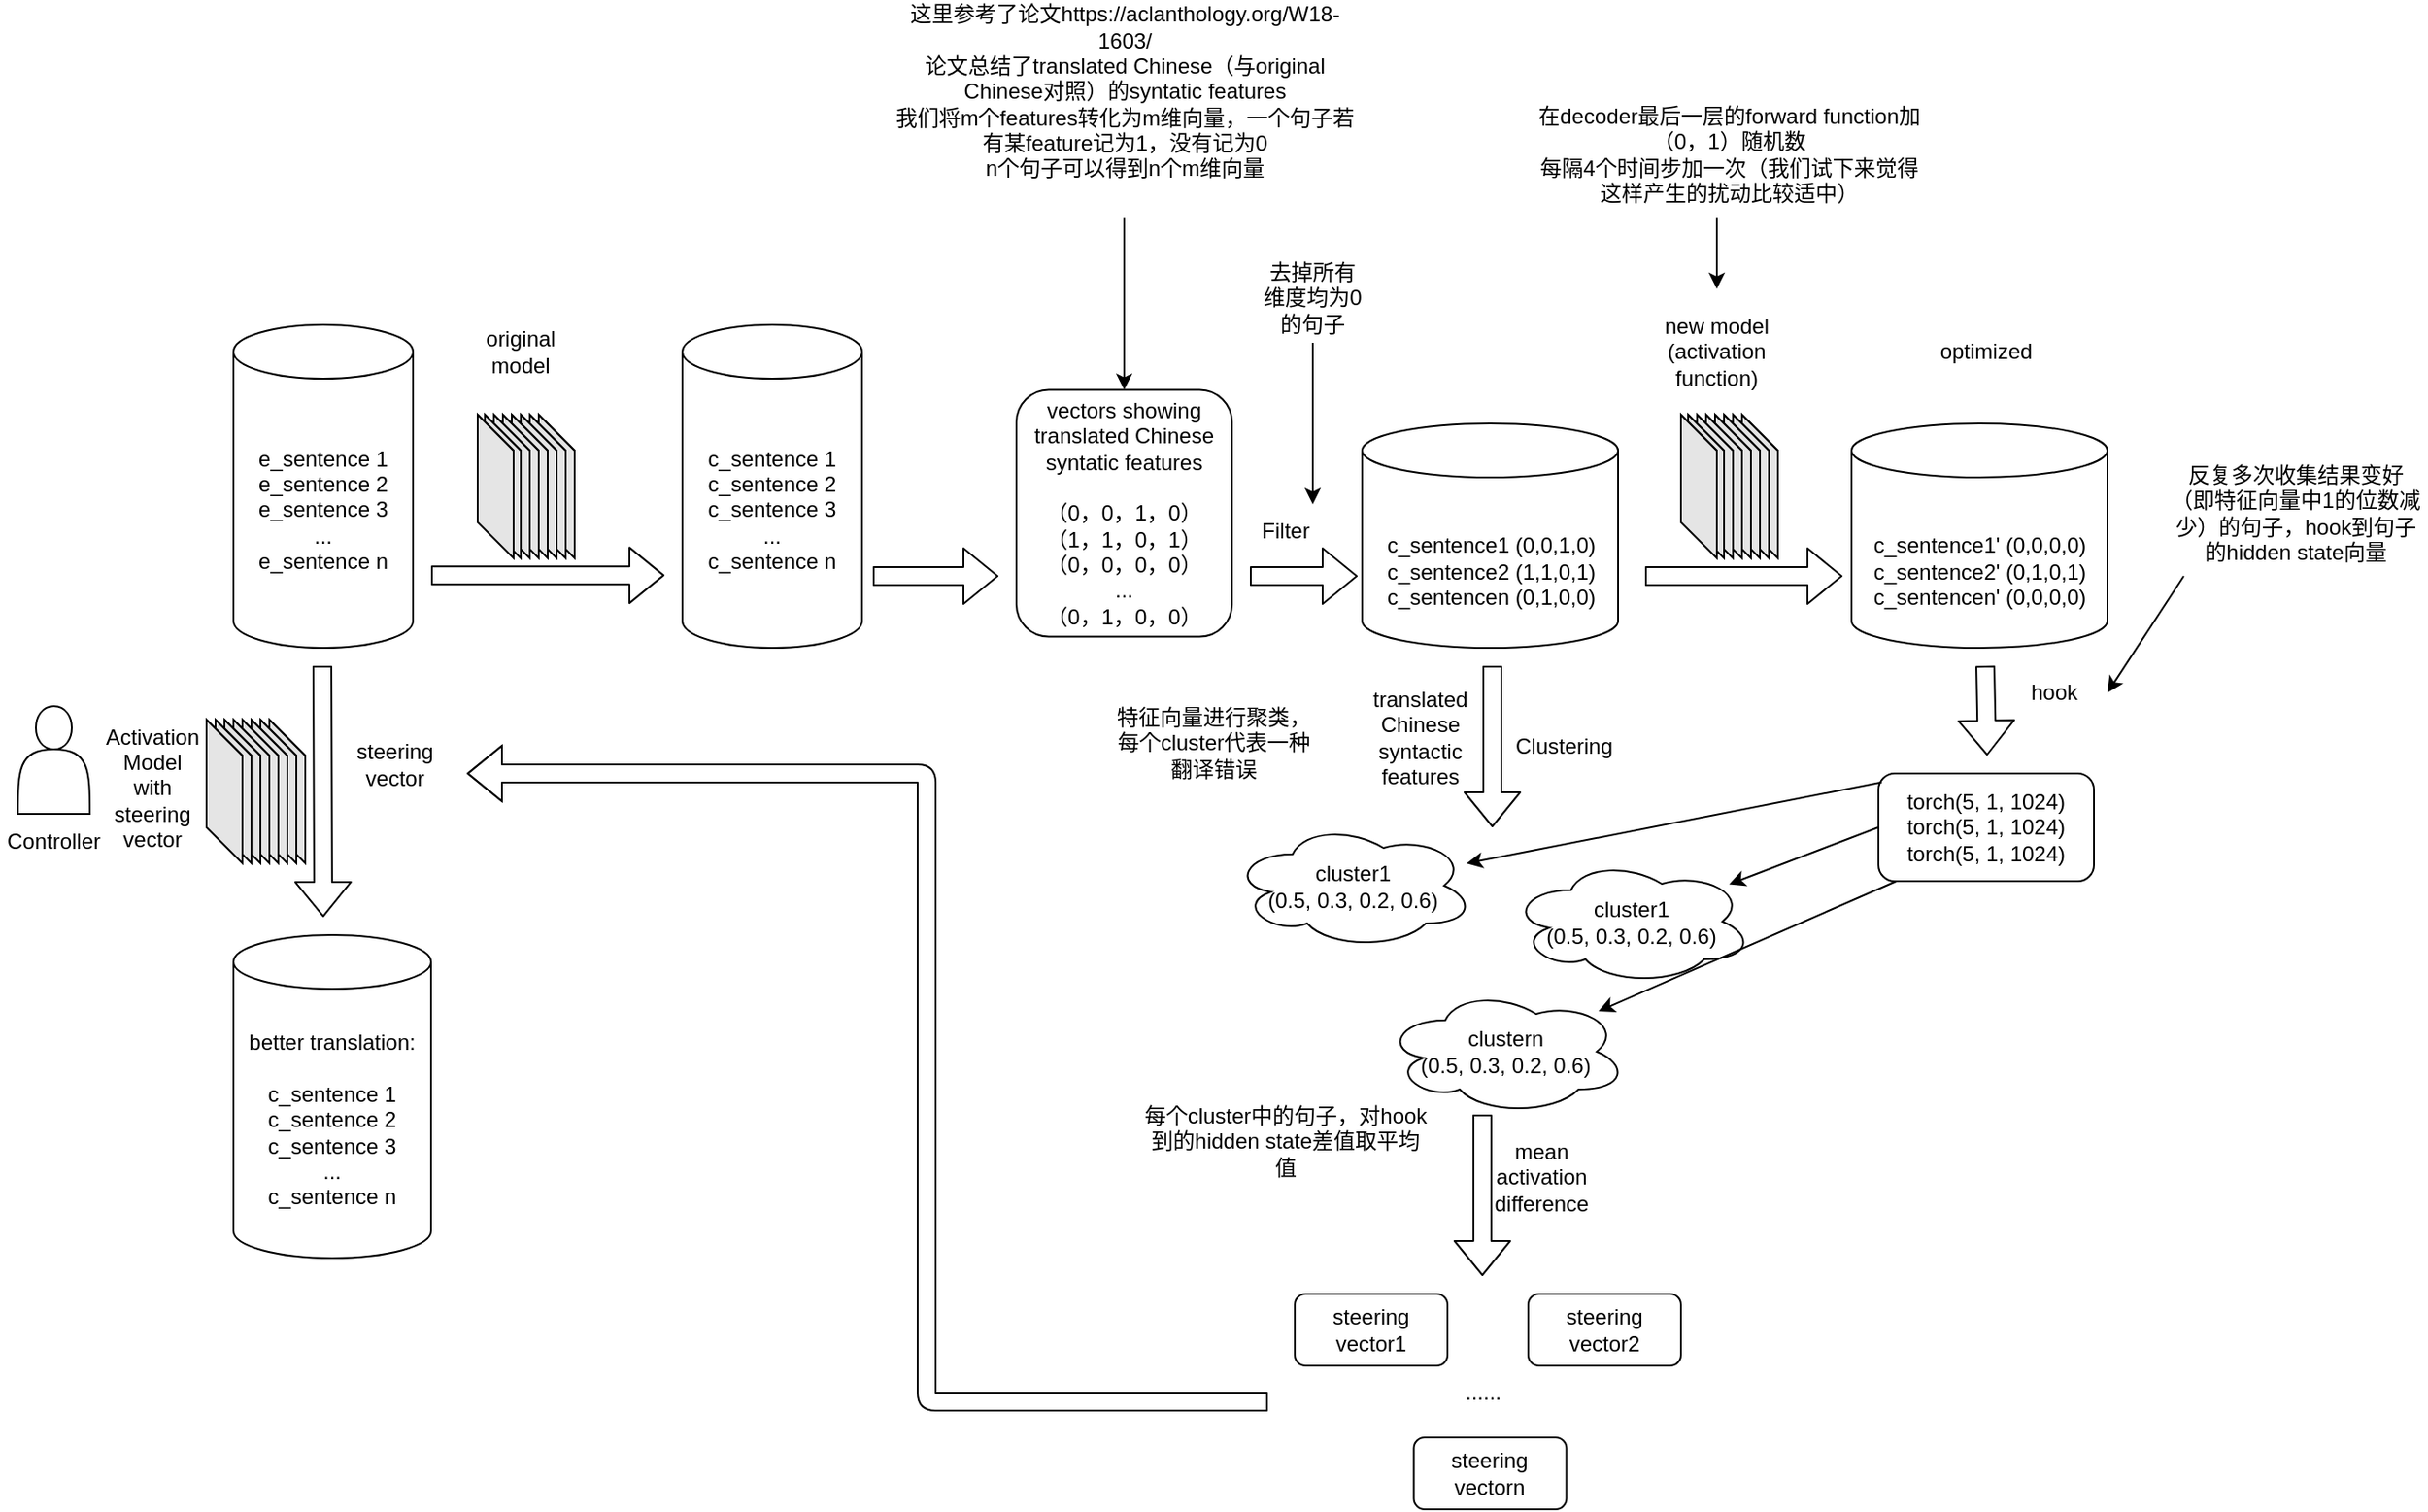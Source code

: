 <mxfile>
    <diagram id="MNLX_EEWJzS8F8YmH2SB" name="Page-1">
        <mxGraphModel dx="857" dy="476" grid="1" gridSize="10" guides="1" tooltips="1" connect="1" arrows="1" fold="1" page="1" pageScale="1" pageWidth="850" pageHeight="1100" background="none" math="0" shadow="0">
            <root>
                <mxCell id="0"/>
                <mxCell id="1" parent="0"/>
                <mxCell id="2" value="e_sentence 1&lt;br&gt;e_sentence 2&lt;br&gt;e_sentence 3&lt;br&gt;...&lt;br&gt;e_sentence n" style="shape=cylinder3;whiteSpace=wrap;html=1;boundedLbl=1;backgroundOutline=1;size=15;" parent="1" vertex="1">
                    <mxGeometry x="134" y="270" width="100" height="180" as="geometry"/>
                </mxCell>
                <mxCell id="3" value="" style="shape=flexArrow;endArrow=classic;html=1;" parent="1" edge="1">
                    <mxGeometry width="50" height="50" relative="1" as="geometry">
                        <mxPoint x="244" y="409.57" as="sourcePoint"/>
                        <mxPoint x="374" y="409.57" as="targetPoint"/>
                    </mxGeometry>
                </mxCell>
                <mxCell id="13" value="original model" style="text;html=1;strokeColor=none;fillColor=none;align=center;verticalAlign=middle;whiteSpace=wrap;rounded=0;" parent="1" vertex="1">
                    <mxGeometry x="264" y="250" width="60" height="70" as="geometry"/>
                </mxCell>
                <mxCell id="18" value="c_sentence 1&lt;br&gt;c_sentence 2&lt;br&gt;c_sentence 3&lt;br&gt;...&lt;br&gt;c_sentence n" style="shape=cylinder3;whiteSpace=wrap;html=1;boundedLbl=1;backgroundOutline=1;size=15;" parent="1" vertex="1">
                    <mxGeometry x="384" y="270" width="100" height="180" as="geometry"/>
                </mxCell>
                <mxCell id="20" value="" style="shape=flexArrow;endArrow=classic;html=1;" parent="1" edge="1">
                    <mxGeometry width="50" height="50" relative="1" as="geometry">
                        <mxPoint x="700" y="410.0" as="sourcePoint"/>
                        <mxPoint x="760" y="410" as="targetPoint"/>
                    </mxGeometry>
                </mxCell>
                <mxCell id="22" value="Filter" style="text;html=1;strokeColor=none;fillColor=none;align=center;verticalAlign=middle;whiteSpace=wrap;rounded=0;sketch=0;" parent="1" vertex="1">
                    <mxGeometry x="690" y="370" width="60" height="30" as="geometry"/>
                </mxCell>
                <mxCell id="26" value="&lt;br&gt;c_sentence1 (0,0,1,0)&lt;br&gt;c_sentence2 (1,1,0,1)&lt;br&gt;c_sentencen (0,1,0,0)" style="shape=cylinder3;whiteSpace=wrap;html=1;boundedLbl=1;backgroundOutline=1;size=15;" parent="1" vertex="1">
                    <mxGeometry x="762.5" y="325" width="142.5" height="125" as="geometry"/>
                </mxCell>
                <mxCell id="27" value="" style="shape=flexArrow;endArrow=classic;html=1;" parent="1" edge="1">
                    <mxGeometry width="50" height="50" relative="1" as="geometry">
                        <mxPoint x="835" y="460" as="sourcePoint"/>
                        <mxPoint x="835" y="550" as="targetPoint"/>
                    </mxGeometry>
                </mxCell>
                <mxCell id="28" value="Clustering" style="text;html=1;strokeColor=none;fillColor=none;align=center;verticalAlign=middle;whiteSpace=wrap;rounded=0;sketch=0;" parent="1" vertex="1">
                    <mxGeometry x="845" y="490" width="60" height="30" as="geometry"/>
                </mxCell>
                <mxCell id="30" value="cluster1&lt;br&gt;(0.5, 0.3, 0.2, 0.6)" style="ellipse;shape=cloud;whiteSpace=wrap;html=1;sketch=0;" parent="1" vertex="1">
                    <mxGeometry x="690" y="547.5" width="135" height="70" as="geometry"/>
                </mxCell>
                <mxCell id="31" value="translated&lt;br&gt;Chinese syntactic&lt;br&gt;features" style="text;html=1;strokeColor=none;fillColor=none;align=center;verticalAlign=middle;whiteSpace=wrap;rounded=0;sketch=0;" parent="1" vertex="1">
                    <mxGeometry x="765" y="470" width="60" height="60" as="geometry"/>
                </mxCell>
                <mxCell id="36" value="" style="shape=flexArrow;endArrow=classic;html=1;" parent="1" edge="1">
                    <mxGeometry width="50" height="50" relative="1" as="geometry">
                        <mxPoint x="829.44" y="710" as="sourcePoint"/>
                        <mxPoint x="829.44" y="800" as="targetPoint"/>
                    </mxGeometry>
                </mxCell>
                <mxCell id="37" value="mean&lt;br&gt;activation&lt;br&gt;difference" style="text;html=1;strokeColor=none;fillColor=none;align=center;verticalAlign=middle;whiteSpace=wrap;rounded=0;sketch=0;" parent="1" vertex="1">
                    <mxGeometry x="835" y="720" width="55" height="50" as="geometry"/>
                </mxCell>
                <mxCell id="38" value="steering vector1" style="rounded=1;whiteSpace=wrap;html=1;sketch=0;" parent="1" vertex="1">
                    <mxGeometry x="725" y="810" width="85" height="40" as="geometry"/>
                </mxCell>
                <mxCell id="40" value="steering vectorn" style="rounded=1;whiteSpace=wrap;html=1;sketch=0;" parent="1" vertex="1">
                    <mxGeometry x="791.25" y="890" width="85" height="40" as="geometry"/>
                </mxCell>
                <mxCell id="41" value="steering vector2" style="rounded=1;whiteSpace=wrap;html=1;sketch=0;" parent="1" vertex="1">
                    <mxGeometry x="855" y="810" width="85" height="40" as="geometry"/>
                </mxCell>
                <mxCell id="42" value="......" style="text;html=1;strokeColor=none;fillColor=none;align=center;verticalAlign=middle;whiteSpace=wrap;rounded=0;sketch=0;" parent="1" vertex="1">
                    <mxGeometry x="800" y="850" width="60" height="30" as="geometry"/>
                </mxCell>
                <mxCell id="48" value="" style="shape=flexArrow;endArrow=classic;html=1;" parent="1" edge="1">
                    <mxGeometry width="50" height="50" relative="1" as="geometry">
                        <mxPoint x="710" y="870" as="sourcePoint"/>
                        <mxPoint x="264" y="520" as="targetPoint"/>
                        <Array as="points">
                            <mxPoint x="520" y="870"/>
                            <mxPoint x="520" y="520"/>
                        </Array>
                    </mxGeometry>
                </mxCell>
                <mxCell id="49" value="" style="shape=flexArrow;endArrow=classic;html=1;" parent="1" edge="1">
                    <mxGeometry width="50" height="50" relative="1" as="geometry">
                        <mxPoint x="183.5" y="460" as="sourcePoint"/>
                        <mxPoint x="184" y="600" as="targetPoint"/>
                    </mxGeometry>
                </mxCell>
                <mxCell id="51" value="" style="shape=actor;whiteSpace=wrap;html=1;" parent="1" vertex="1">
                    <mxGeometry x="14" y="482.5" width="40" height="60" as="geometry"/>
                </mxCell>
                <mxCell id="52" value="Controller" style="text;html=1;strokeColor=none;fillColor=none;align=center;verticalAlign=middle;whiteSpace=wrap;rounded=0;" parent="1" vertex="1">
                    <mxGeometry x="4" y="542.5" width="60" height="30" as="geometry"/>
                </mxCell>
                <mxCell id="53" value="steering vector" style="text;html=1;strokeColor=none;fillColor=none;align=center;verticalAlign=middle;whiteSpace=wrap;rounded=0;" parent="1" vertex="1">
                    <mxGeometry x="194" y="500" width="60" height="30" as="geometry"/>
                </mxCell>
                <mxCell id="63" value="Activation Model&lt;br&gt;with&lt;br&gt;steering&lt;br&gt;vector" style="text;html=1;strokeColor=none;fillColor=none;align=center;verticalAlign=middle;whiteSpace=wrap;rounded=0;" parent="1" vertex="1">
                    <mxGeometry x="59" y="487.5" width="60" height="80" as="geometry"/>
                </mxCell>
                <mxCell id="dglBWSELUDTFpI3Xy1hD-63" value="" style="group" parent="1" vertex="1" connectable="0">
                    <mxGeometry x="270" y="320" width="54" height="80" as="geometry"/>
                </mxCell>
                <mxCell id="14" value="" style="shape=cube;whiteSpace=wrap;html=1;boundedLbl=1;backgroundOutline=1;darkOpacity=0.05;darkOpacity2=0.1;size=20;" parent="dglBWSELUDTFpI3Xy1hD-63" vertex="1">
                    <mxGeometry x="34" width="20" height="80" as="geometry"/>
                </mxCell>
                <mxCell id="15" value="" style="shape=cube;whiteSpace=wrap;html=1;boundedLbl=1;backgroundOutline=1;darkOpacity=0.05;darkOpacity2=0.1;size=20;" parent="dglBWSELUDTFpI3Xy1hD-63" vertex="1">
                    <mxGeometry x="29" width="20" height="80" as="geometry"/>
                </mxCell>
                <mxCell id="16" value="" style="shape=cube;whiteSpace=wrap;html=1;boundedLbl=1;backgroundOutline=1;darkOpacity=0.05;darkOpacity2=0.1;size=20;" parent="dglBWSELUDTFpI3Xy1hD-63" vertex="1">
                    <mxGeometry x="24" width="20" height="80" as="geometry"/>
                </mxCell>
                <mxCell id="17" value="" style="shape=cube;whiteSpace=wrap;html=1;boundedLbl=1;backgroundOutline=1;darkOpacity=0.05;darkOpacity2=0.1;size=20;" parent="dglBWSELUDTFpI3Xy1hD-63" vertex="1">
                    <mxGeometry x="19" width="20" height="80" as="geometry"/>
                </mxCell>
                <mxCell id="6" value="" style="shape=cube;whiteSpace=wrap;html=1;boundedLbl=1;backgroundOutline=1;darkOpacity=0.05;darkOpacity2=0.1;size=20;" parent="dglBWSELUDTFpI3Xy1hD-63" vertex="1">
                    <mxGeometry x="14" width="20" height="80" as="geometry"/>
                </mxCell>
                <mxCell id="7" value="" style="shape=cube;whiteSpace=wrap;html=1;boundedLbl=1;backgroundOutline=1;darkOpacity=0.05;darkOpacity2=0.1;size=20;" parent="dglBWSELUDTFpI3Xy1hD-63" vertex="1">
                    <mxGeometry x="9" width="20" height="80" as="geometry"/>
                </mxCell>
                <mxCell id="5" value="" style="shape=cube;whiteSpace=wrap;html=1;boundedLbl=1;backgroundOutline=1;darkOpacity=0.05;darkOpacity2=0.1;size=20;" parent="dglBWSELUDTFpI3Xy1hD-63" vertex="1">
                    <mxGeometry x="4" width="20" height="80" as="geometry"/>
                </mxCell>
                <mxCell id="4" value="" style="shape=cube;whiteSpace=wrap;html=1;boundedLbl=1;backgroundOutline=1;darkOpacity=0.05;darkOpacity2=0.1;size=20;" parent="dglBWSELUDTFpI3Xy1hD-63" vertex="1">
                    <mxGeometry width="20" height="80" as="geometry"/>
                </mxCell>
                <mxCell id="dglBWSELUDTFpI3Xy1hD-64" value="" style="group" parent="1" vertex="1" connectable="0">
                    <mxGeometry x="119" y="490" width="55" height="80" as="geometry"/>
                </mxCell>
                <mxCell id="55" value="" style="shape=cube;whiteSpace=wrap;html=1;boundedLbl=1;backgroundOutline=1;darkOpacity=0.05;darkOpacity2=0.1;size=20;" parent="dglBWSELUDTFpI3Xy1hD-64" vertex="1">
                    <mxGeometry x="35" width="20" height="80" as="geometry"/>
                </mxCell>
                <mxCell id="56" value="" style="shape=cube;whiteSpace=wrap;html=1;boundedLbl=1;backgroundOutline=1;darkOpacity=0.05;darkOpacity2=0.1;size=20;" parent="dglBWSELUDTFpI3Xy1hD-64" vertex="1">
                    <mxGeometry x="30" width="20" height="80" as="geometry"/>
                </mxCell>
                <mxCell id="57" value="" style="shape=cube;whiteSpace=wrap;html=1;boundedLbl=1;backgroundOutline=1;darkOpacity=0.05;darkOpacity2=0.1;size=20;" parent="dglBWSELUDTFpI3Xy1hD-64" vertex="1">
                    <mxGeometry x="25" width="20" height="80" as="geometry"/>
                </mxCell>
                <mxCell id="58" value="" style="shape=cube;whiteSpace=wrap;html=1;boundedLbl=1;backgroundOutline=1;darkOpacity=0.05;darkOpacity2=0.1;size=20;" parent="dglBWSELUDTFpI3Xy1hD-64" vertex="1">
                    <mxGeometry x="20" width="20" height="80" as="geometry"/>
                </mxCell>
                <mxCell id="59" value="" style="shape=cube;whiteSpace=wrap;html=1;boundedLbl=1;backgroundOutline=1;darkOpacity=0.05;darkOpacity2=0.1;size=20;" parent="dglBWSELUDTFpI3Xy1hD-64" vertex="1">
                    <mxGeometry x="15" width="20" height="80" as="geometry"/>
                </mxCell>
                <mxCell id="60" value="" style="shape=cube;whiteSpace=wrap;html=1;boundedLbl=1;backgroundOutline=1;darkOpacity=0.05;darkOpacity2=0.1;size=20;" parent="dglBWSELUDTFpI3Xy1hD-64" vertex="1">
                    <mxGeometry x="10" width="20" height="80" as="geometry"/>
                </mxCell>
                <mxCell id="61" value="" style="shape=cube;whiteSpace=wrap;html=1;boundedLbl=1;backgroundOutline=1;darkOpacity=0.05;darkOpacity2=0.1;size=20;" parent="dglBWSELUDTFpI3Xy1hD-64" vertex="1">
                    <mxGeometry x="5" width="20" height="80" as="geometry"/>
                </mxCell>
                <mxCell id="62" value="" style="shape=cube;whiteSpace=wrap;html=1;boundedLbl=1;backgroundOutline=1;darkOpacity=0.05;darkOpacity2=0.1;size=20;" parent="dglBWSELUDTFpI3Xy1hD-64" vertex="1">
                    <mxGeometry width="20" height="80" as="geometry"/>
                </mxCell>
                <mxCell id="dglBWSELUDTFpI3Xy1hD-68" value="vectors showing translated Chinese syntatic features&lt;br&gt;&lt;br&gt;（0，0，1，0）&lt;br&gt;（1，1，0，1）&lt;br&gt;（0，0，0，0）&lt;br&gt;...&lt;br&gt;（0，1，0，0）" style="rounded=1;whiteSpace=wrap;html=1;" parent="1" vertex="1">
                    <mxGeometry x="570" y="306.25" width="120" height="137.5" as="geometry"/>
                </mxCell>
                <mxCell id="dglBWSELUDTFpI3Xy1hD-69" value="" style="shape=flexArrow;endArrow=classic;html=1;" parent="1" edge="1">
                    <mxGeometry width="50" height="50" relative="1" as="geometry">
                        <mxPoint x="490" y="410.0" as="sourcePoint"/>
                        <mxPoint x="560" y="410" as="targetPoint"/>
                    </mxGeometry>
                </mxCell>
                <mxCell id="dglBWSELUDTFpI3Xy1hD-70" value="" style="shape=flexArrow;endArrow=classic;html=1;" parent="1" edge="1">
                    <mxGeometry width="50" height="50" relative="1" as="geometry">
                        <mxPoint x="920" y="410" as="sourcePoint"/>
                        <mxPoint x="1030" y="410" as="targetPoint"/>
                    </mxGeometry>
                </mxCell>
                <mxCell id="dglBWSELUDTFpI3Xy1hD-71" value="new model&lt;br&gt;(activation function)" style="text;html=1;strokeColor=none;fillColor=none;align=center;verticalAlign=middle;whiteSpace=wrap;rounded=0;" parent="1" vertex="1">
                    <mxGeometry x="910" y="250" width="100" height="70" as="geometry"/>
                </mxCell>
                <mxCell id="dglBWSELUDTFpI3Xy1hD-72" value="" style="group" parent="1" vertex="1" connectable="0">
                    <mxGeometry x="940" y="320" width="54" height="80" as="geometry"/>
                </mxCell>
                <mxCell id="dglBWSELUDTFpI3Xy1hD-73" value="" style="shape=cube;whiteSpace=wrap;html=1;boundedLbl=1;backgroundOutline=1;darkOpacity=0.05;darkOpacity2=0.1;size=20;" parent="dglBWSELUDTFpI3Xy1hD-72" vertex="1">
                    <mxGeometry x="34" width="20" height="80" as="geometry"/>
                </mxCell>
                <mxCell id="dglBWSELUDTFpI3Xy1hD-74" value="" style="shape=cube;whiteSpace=wrap;html=1;boundedLbl=1;backgroundOutline=1;darkOpacity=0.05;darkOpacity2=0.1;size=20;" parent="dglBWSELUDTFpI3Xy1hD-72" vertex="1">
                    <mxGeometry x="29" width="20" height="80" as="geometry"/>
                </mxCell>
                <mxCell id="dglBWSELUDTFpI3Xy1hD-75" value="" style="shape=cube;whiteSpace=wrap;html=1;boundedLbl=1;backgroundOutline=1;darkOpacity=0.05;darkOpacity2=0.1;size=20;" parent="dglBWSELUDTFpI3Xy1hD-72" vertex="1">
                    <mxGeometry x="24" width="20" height="80" as="geometry"/>
                </mxCell>
                <mxCell id="dglBWSELUDTFpI3Xy1hD-76" value="" style="shape=cube;whiteSpace=wrap;html=1;boundedLbl=1;backgroundOutline=1;darkOpacity=0.05;darkOpacity2=0.1;size=20;" parent="dglBWSELUDTFpI3Xy1hD-72" vertex="1">
                    <mxGeometry x="19" width="20" height="80" as="geometry"/>
                </mxCell>
                <mxCell id="dglBWSELUDTFpI3Xy1hD-77" value="" style="shape=cube;whiteSpace=wrap;html=1;boundedLbl=1;backgroundOutline=1;darkOpacity=0.05;darkOpacity2=0.1;size=20;" parent="dglBWSELUDTFpI3Xy1hD-72" vertex="1">
                    <mxGeometry x="14" width="20" height="80" as="geometry"/>
                </mxCell>
                <mxCell id="dglBWSELUDTFpI3Xy1hD-78" value="" style="shape=cube;whiteSpace=wrap;html=1;boundedLbl=1;backgroundOutline=1;darkOpacity=0.05;darkOpacity2=0.1;size=20;" parent="dglBWSELUDTFpI3Xy1hD-72" vertex="1">
                    <mxGeometry x="9" width="20" height="80" as="geometry"/>
                </mxCell>
                <mxCell id="dglBWSELUDTFpI3Xy1hD-79" value="" style="shape=cube;whiteSpace=wrap;html=1;boundedLbl=1;backgroundOutline=1;darkOpacity=0.05;darkOpacity2=0.1;size=20;" parent="dglBWSELUDTFpI3Xy1hD-72" vertex="1">
                    <mxGeometry x="4" width="20" height="80" as="geometry"/>
                </mxCell>
                <mxCell id="dglBWSELUDTFpI3Xy1hD-80" value="" style="shape=cube;whiteSpace=wrap;html=1;boundedLbl=1;backgroundOutline=1;darkOpacity=0.05;darkOpacity2=0.1;size=20;" parent="dglBWSELUDTFpI3Xy1hD-72" vertex="1">
                    <mxGeometry width="20" height="80" as="geometry"/>
                </mxCell>
                <mxCell id="dglBWSELUDTFpI3Xy1hD-81" value="&lt;br&gt;c_sentence1' (0,0,0,0)&lt;br&gt;c_sentence2' (0,1,0,1)&lt;br&gt;c_sentencen' (0,0,0,0)" style="shape=cylinder3;whiteSpace=wrap;html=1;boundedLbl=1;backgroundOutline=1;size=15;" parent="1" vertex="1">
                    <mxGeometry x="1035" y="325" width="142.5" height="125" as="geometry"/>
                </mxCell>
                <mxCell id="dglBWSELUDTFpI3Xy1hD-82" value="optimized" style="text;html=1;strokeColor=none;fillColor=none;align=center;verticalAlign=middle;whiteSpace=wrap;rounded=0;" parent="1" vertex="1">
                    <mxGeometry x="1060" y="250" width="100" height="70" as="geometry"/>
                </mxCell>
                <mxCell id="dglBWSELUDTFpI3Xy1hD-89" value="cluster1&lt;br&gt;(0.5, 0.3, 0.2, 0.6)" style="ellipse;shape=cloud;whiteSpace=wrap;html=1;sketch=0;" parent="1" vertex="1">
                    <mxGeometry x="845" y="567.5" width="135" height="70" as="geometry"/>
                </mxCell>
                <mxCell id="dglBWSELUDTFpI3Xy1hD-92" value="clustern&lt;br&gt;(0.5, 0.3, 0.2, 0.6)" style="ellipse;shape=cloud;whiteSpace=wrap;html=1;sketch=0;" parent="1" vertex="1">
                    <mxGeometry x="775" y="640" width="135" height="70" as="geometry"/>
                </mxCell>
                <mxCell id="dglBWSELUDTFpI3Xy1hD-95" value="" style="shape=flexArrow;endArrow=classic;html=1;" parent="1" edge="1">
                    <mxGeometry width="50" height="50" relative="1" as="geometry">
                        <mxPoint x="1109.5" y="460" as="sourcePoint"/>
                        <mxPoint x="1110.5" y="510" as="targetPoint"/>
                    </mxGeometry>
                </mxCell>
                <mxCell id="dglBWSELUDTFpI3Xy1hD-96" value="hook" style="text;html=1;strokeColor=none;fillColor=none;align=center;verticalAlign=middle;whiteSpace=wrap;rounded=0;" parent="1" vertex="1">
                    <mxGeometry x="1117.5" y="460" width="60" height="30" as="geometry"/>
                </mxCell>
                <mxCell id="dglBWSELUDTFpI3Xy1hD-97" value="torch(5, 1, 1024)&lt;br&gt;torch(5, 1, 1024)&lt;br&gt;torch(5, 1, 1024)" style="rounded=1;whiteSpace=wrap;html=1;" parent="1" vertex="1">
                    <mxGeometry x="1050" y="520" width="120" height="60" as="geometry"/>
                </mxCell>
                <mxCell id="dglBWSELUDTFpI3Xy1hD-98" value="" style="endArrow=classic;html=1;exitX=0.015;exitY=0.081;exitDx=0;exitDy=0;exitPerimeter=0;" parent="1" source="dglBWSELUDTFpI3Xy1hD-97" target="30" edge="1">
                    <mxGeometry width="50" height="50" relative="1" as="geometry">
                        <mxPoint x="920" y="630" as="sourcePoint"/>
                        <mxPoint x="970" y="580" as="targetPoint"/>
                    </mxGeometry>
                </mxCell>
                <mxCell id="dglBWSELUDTFpI3Xy1hD-99" value="" style="endArrow=classic;html=1;exitX=0;exitY=0.5;exitDx=0;exitDy=0;" parent="1" source="dglBWSELUDTFpI3Xy1hD-97" target="dglBWSELUDTFpI3Xy1hD-89" edge="1">
                    <mxGeometry width="50" height="50" relative="1" as="geometry">
                        <mxPoint x="920" y="630" as="sourcePoint"/>
                        <mxPoint x="970" y="580" as="targetPoint"/>
                    </mxGeometry>
                </mxCell>
                <mxCell id="dglBWSELUDTFpI3Xy1hD-100" value="" style="endArrow=classic;html=1;" parent="1" target="dglBWSELUDTFpI3Xy1hD-92" edge="1">
                    <mxGeometry width="50" height="50" relative="1" as="geometry">
                        <mxPoint x="1060" y="580" as="sourcePoint"/>
                        <mxPoint x="920" y="670" as="targetPoint"/>
                    </mxGeometry>
                </mxCell>
                <mxCell id="54" value="better translation:&lt;br&gt;&lt;br&gt;c_sentence 1&lt;br&gt;c_sentence 2&lt;br&gt;c_sentence 3&lt;br&gt;...&lt;br&gt;c_sentence n" style="shape=cylinder3;whiteSpace=wrap;html=1;boundedLbl=1;backgroundOutline=1;size=15;" parent="1" vertex="1">
                    <mxGeometry x="134" y="610" width="110" height="180" as="geometry"/>
                </mxCell>
                <mxCell id="64" value="这里参考了论文https://aclanthology.org/W18-1603/&lt;br&gt;论文总结了translated Chinese（与original Chinese对照）的syntatic features&lt;br&gt;我们将m个features转化为m维向量，一个句子若有某feature记为1，没有记为0&lt;br&gt;n个句子可以得到n个m维向量" style="text;html=1;strokeColor=none;fillColor=none;align=center;verticalAlign=middle;whiteSpace=wrap;rounded=0;" vertex="1" parent="1">
                    <mxGeometry x="497.5" y="120" width="265" height="40" as="geometry"/>
                </mxCell>
                <mxCell id="66" value="" style="endArrow=classic;html=1;entryX=0.5;entryY=0;entryDx=0;entryDy=0;" edge="1" parent="1" target="dglBWSELUDTFpI3Xy1hD-68">
                    <mxGeometry width="50" height="50" relative="1" as="geometry">
                        <mxPoint x="630" y="210" as="sourcePoint"/>
                        <mxPoint x="710" y="300" as="targetPoint"/>
                    </mxGeometry>
                </mxCell>
                <mxCell id="67" value="去掉所有维度均为0的句子" style="text;html=1;strokeColor=none;fillColor=none;align=center;verticalAlign=middle;whiteSpace=wrap;rounded=0;" vertex="1" parent="1">
                    <mxGeometry x="705" y="240" width="60" height="30" as="geometry"/>
                </mxCell>
                <mxCell id="68" value="" style="endArrow=classic;html=1;entryX=0.75;entryY=0;entryDx=0;entryDy=0;" edge="1" parent="1" target="22">
                    <mxGeometry width="50" height="50" relative="1" as="geometry">
                        <mxPoint x="735" y="280" as="sourcePoint"/>
                        <mxPoint x="910" y="280" as="targetPoint"/>
                    </mxGeometry>
                </mxCell>
                <mxCell id="69" value="在decoder最后一层的forward function加（0，1）随机数&lt;br&gt;每隔4个时间步加一次（我们试下来觉得这样产生的扰动比较适中）" style="text;html=1;strokeColor=none;fillColor=none;align=center;verticalAlign=middle;whiteSpace=wrap;rounded=0;" vertex="1" parent="1">
                    <mxGeometry x="857" y="160" width="220" height="30" as="geometry"/>
                </mxCell>
                <mxCell id="70" value="" style="endArrow=classic;html=1;" edge="1" parent="1" target="dglBWSELUDTFpI3Xy1hD-71">
                    <mxGeometry width="50" height="50" relative="1" as="geometry">
                        <mxPoint x="960" y="210" as="sourcePoint"/>
                        <mxPoint x="910" y="310" as="targetPoint"/>
                    </mxGeometry>
                </mxCell>
                <mxCell id="71" value="反复多次收集结果变好（即特征向量中1的位数减少）的句子，hook到句子的hidden state向量" style="text;html=1;strokeColor=none;fillColor=none;align=center;verticalAlign=middle;whiteSpace=wrap;rounded=0;" vertex="1" parent="1">
                    <mxGeometry x="1210" y="360" width="145" height="30" as="geometry"/>
                </mxCell>
                <mxCell id="73" value="" style="endArrow=classic;html=1;entryX=1;entryY=0.5;entryDx=0;entryDy=0;" edge="1" parent="1" target="dglBWSELUDTFpI3Xy1hD-96">
                    <mxGeometry width="50" height="50" relative="1" as="geometry">
                        <mxPoint x="1220" y="410" as="sourcePoint"/>
                        <mxPoint x="910" y="500" as="targetPoint"/>
                    </mxGeometry>
                </mxCell>
                <mxCell id="74" value="特征向量进行聚类，每个cluster代表一种翻译错误&lt;br&gt;" style="text;html=1;strokeColor=none;fillColor=none;align=center;verticalAlign=middle;whiteSpace=wrap;rounded=0;" vertex="1" parent="1">
                    <mxGeometry x="620" y="487.5" width="120" height="30" as="geometry"/>
                </mxCell>
                <mxCell id="75" value="每个cluster中的句子，对hook到的hidden state差值取平均值" style="text;html=1;strokeColor=none;fillColor=none;align=center;verticalAlign=middle;whiteSpace=wrap;rounded=0;" vertex="1" parent="1">
                    <mxGeometry x="640" y="710" width="160" height="30" as="geometry"/>
                </mxCell>
            </root>
        </mxGraphModel>
    </diagram>
</mxfile>
